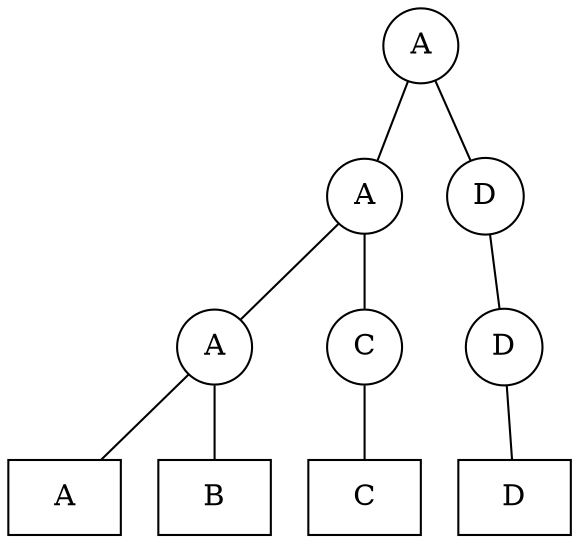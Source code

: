 graph
{
	node [shape=circle];

	A4 [label="A"];
	A3 [label="A"];
	D3 [label="D"];
	A2 [label="A"];
	C2 [label="C"];
	D2 [label="D"];

	node [shape=box];

	A1 [label="A"];
	B1 [label="B"];
	C1 [label="C"];
	D1 [label="D"];

	A4 -- A3 -- A2 -- A1;
	A2 -- B1;
	A3 -- C2 -- C1;
	A4 -- D3 -- D2 -- D1;
}

